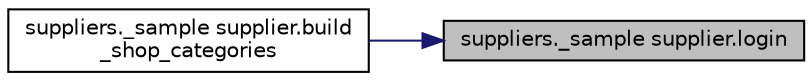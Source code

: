 digraph "suppliers._sample supplier.login"
{
 // LATEX_PDF_SIZE
  edge [fontname="Helvetica",fontsize="10",labelfontname="Helvetica",labelfontsize="10"];
  node [fontname="Helvetica",fontsize="10",shape=record];
  rankdir="RL";
  Node1 [label="suppliers._sample supplier.login",height=0.2,width=0.4,color="black", fillcolor="grey75", style="filled", fontcolor="black",tooltip=" "];
  Node1 -> Node2 [dir="back",color="midnightblue",fontsize="10",style="solid",fontname="Helvetica"];
  Node2 [label="suppliers._sample supplier.build\l_shop_categories",height=0.2,width=0.4,color="black", fillcolor="white", style="filled",URL="$d5/d04/namespacesuppliers_1_1__sample_01supplier_a24aed977f8ab41edb1bff1d93af20488.html#a24aed977f8ab41edb1bff1d93af20488",tooltip=" "];
}
